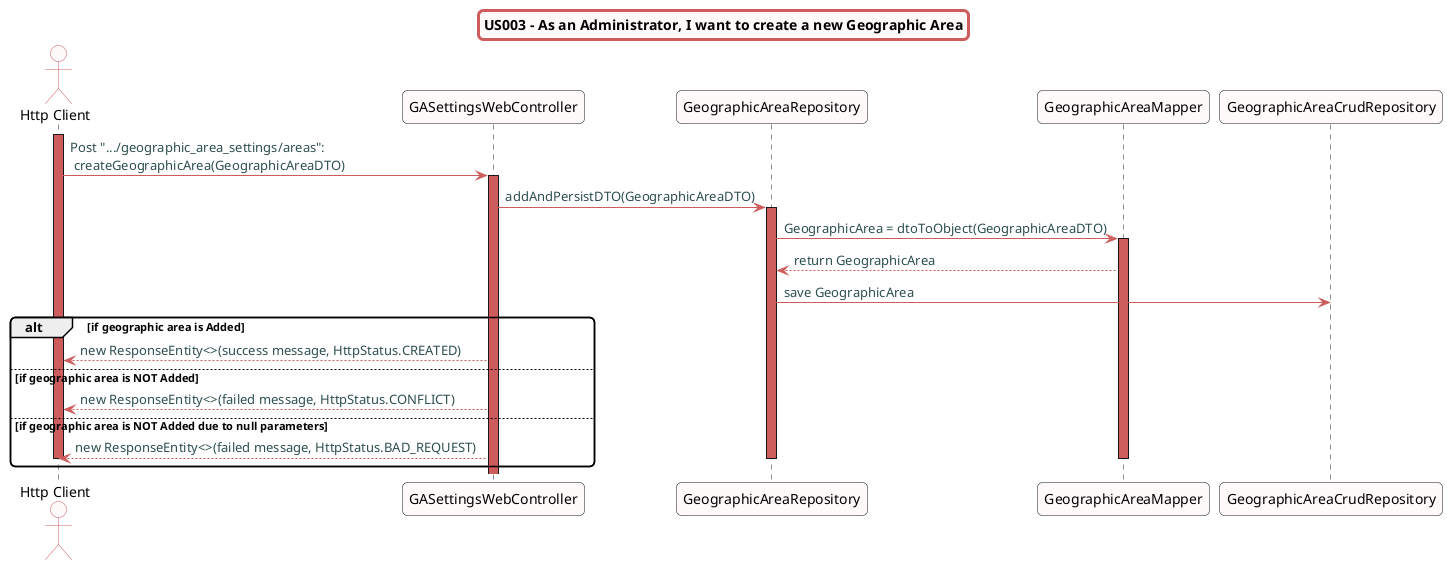 @startuml

skinparam titleBorderRoundCorner 10
skinparam titleBorderThickness 3
skinparam titleBorderColor indianred
skinparam titleBackgroundColor snow
skinparam FontName quicksand

skinparam actor {
  BorderColor indianred
  backgroundColor Snow
  }

skinparam sequence {
  LifeLineBackgroundColor indianred
  ParticipantBackgroundColor snow
}

skinparam roundcorner 10

skinparam component {
  arrowThickness 1
  ArrowFontName Verdana
  ArrowColor indianred
  ArrowFontColor darkslategrey
}

title US003 - As an Administrator, I want to create a new Geographic Area

actor "Http Client"
activate "Http Client"
"Http Client" -> "GASettingsWebController":  Post ".../geographic_area_settings/areas":\n createGeographicArea(GeographicAreaDTO)
activate "GASettingsWebController"
"GASettingsWebController" -> "GeographicAreaRepository": addAndPersistDTO(GeographicAreaDTO)
activate "GeographicAreaRepository"
"GeographicAreaRepository" -> "GeographicAreaMapper": GeographicArea = dtoToObject(GeographicAreaDTO)
activate "GeographicAreaMapper"
"GeographicAreaMapper" --> "GeographicAreaRepository": return GeographicArea
"GeographicAreaRepository" -> "GeographicAreaCrudRepository": save GeographicArea
alt if geographic area is Added
"GASettingsWebController" --> "Http Client": new ResponseEntity<>(success message, HttpStatus.CREATED)
else if geographic area is NOT Added
"GASettingsWebController" --> "Http Client": new ResponseEntity<>(failed message, HttpStatus.CONFLICT)
else if geographic area is NOT Added due to null parameters
"GASettingsWebController" --> "Http Client": new ResponseEntity<>(failed message, HttpStatus.BAD_REQUEST)
deactivate "GeographicAreaMapper"
deactivate "GeographicAreaRepository"
deactivate "Http Client"
end

@enduml